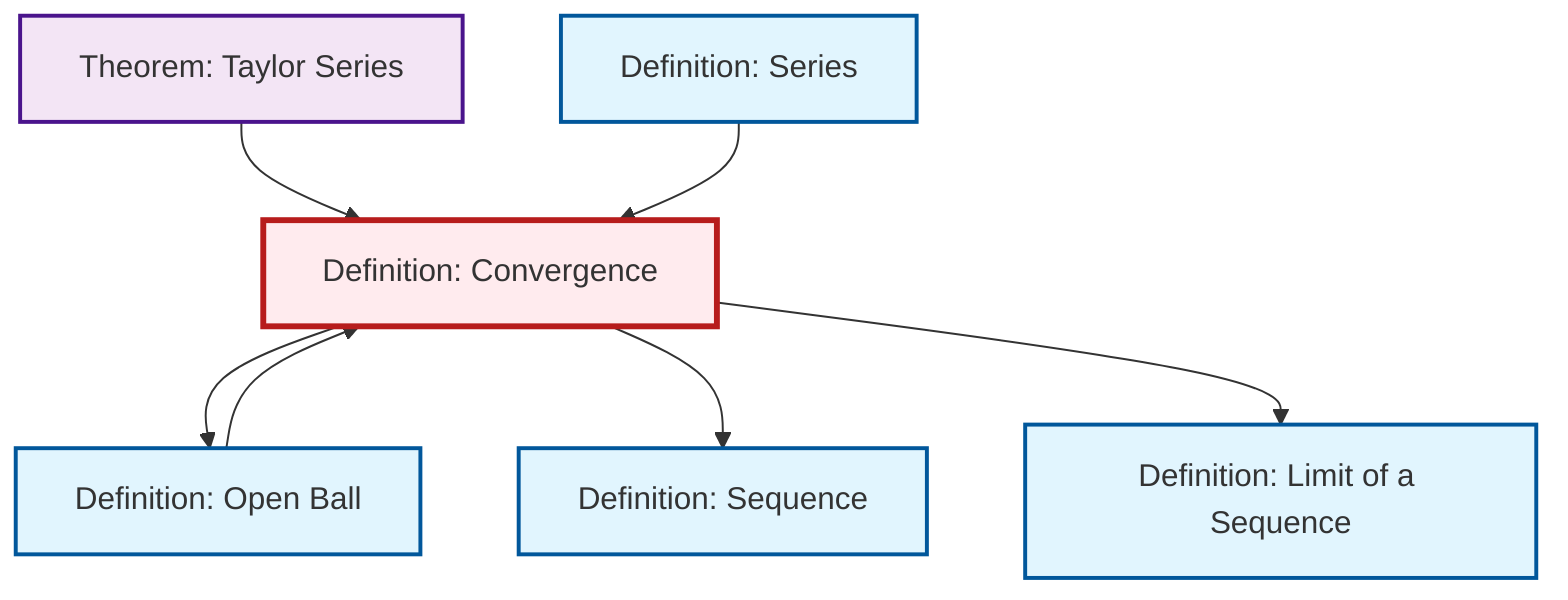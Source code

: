 graph TD
    classDef definition fill:#e1f5fe,stroke:#01579b,stroke-width:2px
    classDef theorem fill:#f3e5f5,stroke:#4a148c,stroke-width:2px
    classDef axiom fill:#fff3e0,stroke:#e65100,stroke-width:2px
    classDef example fill:#e8f5e9,stroke:#1b5e20,stroke-width:2px
    classDef current fill:#ffebee,stroke:#b71c1c,stroke-width:3px
    def-convergence["Definition: Convergence"]:::definition
    thm-taylor-series["Theorem: Taylor Series"]:::theorem
    def-open-ball["Definition: Open Ball"]:::definition
    def-sequence["Definition: Sequence"]:::definition
    def-series["Definition: Series"]:::definition
    def-limit["Definition: Limit of a Sequence"]:::definition
    def-convergence --> def-open-ball
    thm-taylor-series --> def-convergence
    def-convergence --> def-sequence
    def-series --> def-convergence
    def-convergence --> def-limit
    def-open-ball --> def-convergence
    class def-convergence current